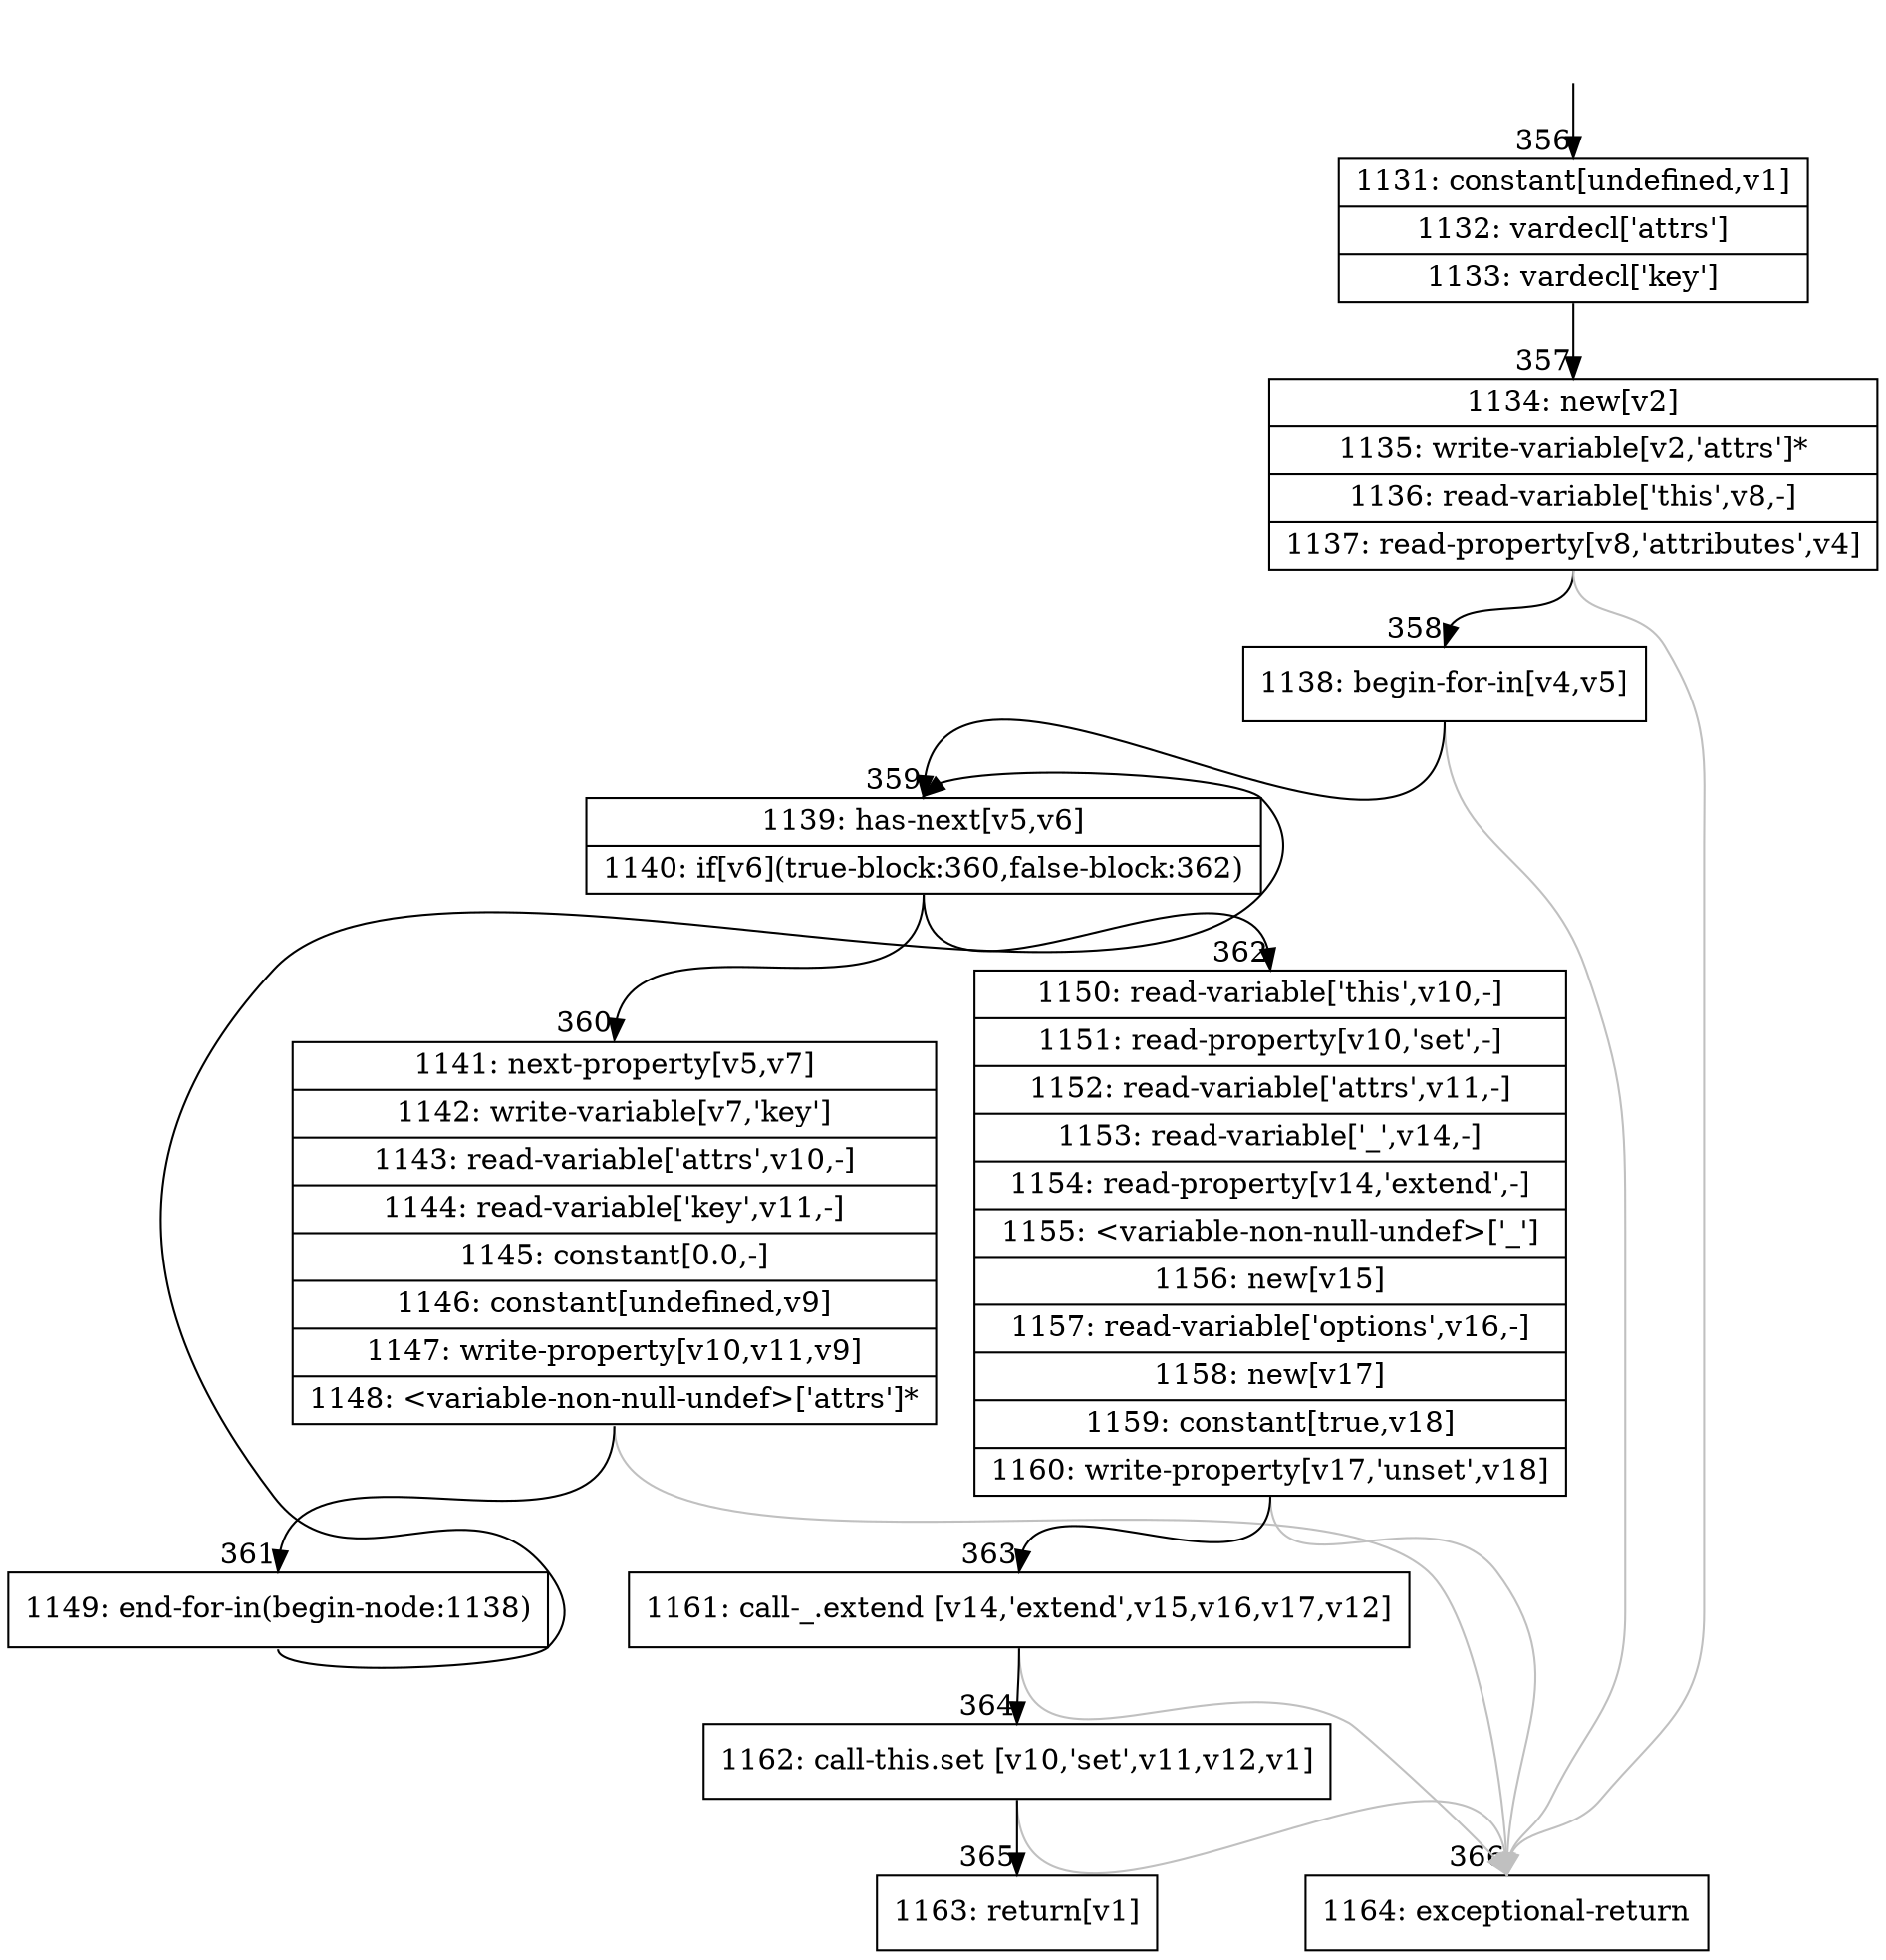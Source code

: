 digraph {
rankdir="TD"
BB_entry24[shape=none,label=""];
BB_entry24 -> BB356 [tailport=s, headport=n, headlabel="    356"]
BB356 [shape=record label="{1131: constant[undefined,v1]|1132: vardecl['attrs']|1133: vardecl['key']}" ] 
BB356 -> BB357 [tailport=s, headport=n, headlabel="      357"]
BB357 [shape=record label="{1134: new[v2]|1135: write-variable[v2,'attrs']*|1136: read-variable['this',v8,-]|1137: read-property[v8,'attributes',v4]}" ] 
BB357 -> BB358 [tailport=s, headport=n, headlabel="      358"]
BB357 -> BB366 [tailport=s, headport=n, color=gray, headlabel="      366"]
BB358 [shape=record label="{1138: begin-for-in[v4,v5]}" ] 
BB358 -> BB359 [tailport=s, headport=n, headlabel="      359"]
BB358 -> BB366 [tailport=s, headport=n, color=gray]
BB359 [shape=record label="{1139: has-next[v5,v6]|1140: if[v6](true-block:360,false-block:362)}" ] 
BB359 -> BB360 [tailport=s, headport=n, headlabel="      360"]
BB359 -> BB362 [tailport=s, headport=n, headlabel="      362"]
BB360 [shape=record label="{1141: next-property[v5,v7]|1142: write-variable[v7,'key']|1143: read-variable['attrs',v10,-]|1144: read-variable['key',v11,-]|1145: constant[0.0,-]|1146: constant[undefined,v9]|1147: write-property[v10,v11,v9]|1148: \<variable-non-null-undef\>['attrs']*}" ] 
BB360 -> BB361 [tailport=s, headport=n, headlabel="      361"]
BB360 -> BB366 [tailport=s, headport=n, color=gray]
BB361 [shape=record label="{1149: end-for-in(begin-node:1138)}" ] 
BB361 -> BB359 [tailport=s, headport=n]
BB362 [shape=record label="{1150: read-variable['this',v10,-]|1151: read-property[v10,'set',-]|1152: read-variable['attrs',v11,-]|1153: read-variable['_',v14,-]|1154: read-property[v14,'extend',-]|1155: \<variable-non-null-undef\>['_']|1156: new[v15]|1157: read-variable['options',v16,-]|1158: new[v17]|1159: constant[true,v18]|1160: write-property[v17,'unset',v18]}" ] 
BB362 -> BB363 [tailport=s, headport=n, headlabel="      363"]
BB362 -> BB366 [tailport=s, headport=n, color=gray]
BB363 [shape=record label="{1161: call-_.extend [v14,'extend',v15,v16,v17,v12]}" ] 
BB363 -> BB364 [tailport=s, headport=n, headlabel="      364"]
BB363 -> BB366 [tailport=s, headport=n, color=gray]
BB364 [shape=record label="{1162: call-this.set [v10,'set',v11,v12,v1]}" ] 
BB364 -> BB365 [tailport=s, headport=n, headlabel="      365"]
BB364 -> BB366 [tailport=s, headport=n, color=gray]
BB365 [shape=record label="{1163: return[v1]}" ] 
BB366 [shape=record label="{1164: exceptional-return}" ] 
//#$~ 386
}
